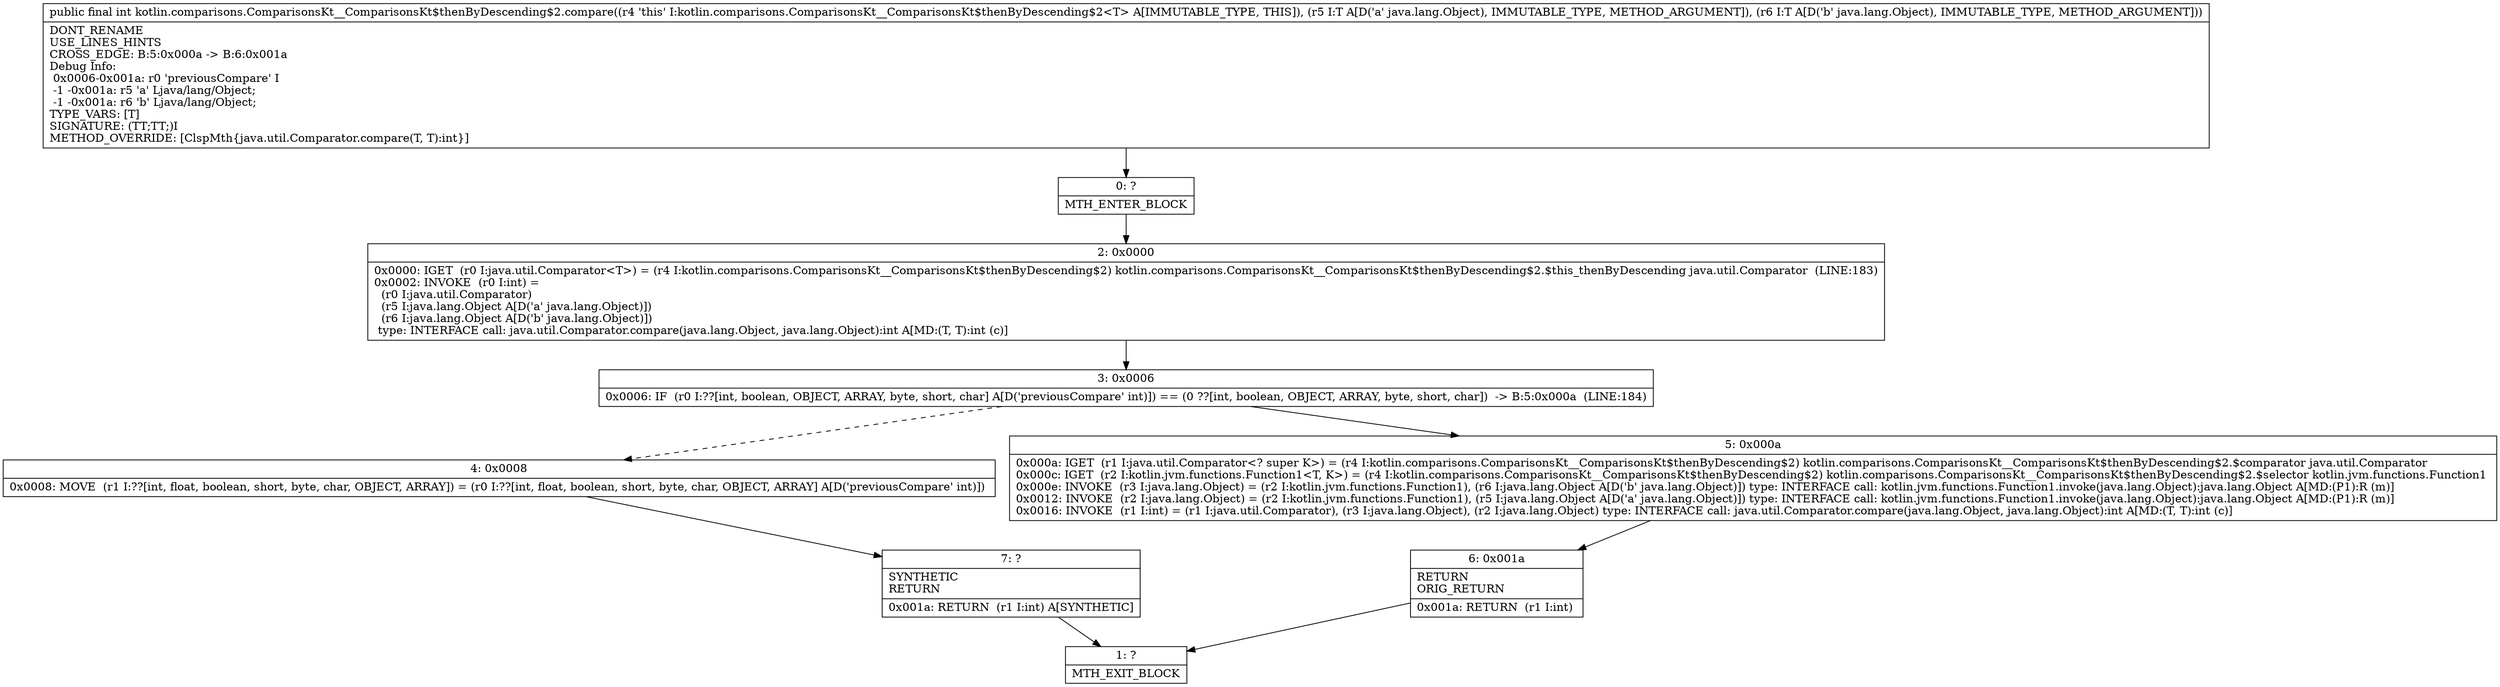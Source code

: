 digraph "CFG forkotlin.comparisons.ComparisonsKt__ComparisonsKt$thenByDescending$2.compare(Ljava\/lang\/Object;Ljava\/lang\/Object;)I" {
Node_0 [shape=record,label="{0\:\ ?|MTH_ENTER_BLOCK\l}"];
Node_2 [shape=record,label="{2\:\ 0x0000|0x0000: IGET  (r0 I:java.util.Comparator\<T\>) = (r4 I:kotlin.comparisons.ComparisonsKt__ComparisonsKt$thenByDescending$2) kotlin.comparisons.ComparisonsKt__ComparisonsKt$thenByDescending$2.$this_thenByDescending java.util.Comparator  (LINE:183)\l0x0002: INVOKE  (r0 I:int) = \l  (r0 I:java.util.Comparator)\l  (r5 I:java.lang.Object A[D('a' java.lang.Object)])\l  (r6 I:java.lang.Object A[D('b' java.lang.Object)])\l type: INTERFACE call: java.util.Comparator.compare(java.lang.Object, java.lang.Object):int A[MD:(T, T):int (c)]\l}"];
Node_3 [shape=record,label="{3\:\ 0x0006|0x0006: IF  (r0 I:??[int, boolean, OBJECT, ARRAY, byte, short, char] A[D('previousCompare' int)]) == (0 ??[int, boolean, OBJECT, ARRAY, byte, short, char])  \-\> B:5:0x000a  (LINE:184)\l}"];
Node_4 [shape=record,label="{4\:\ 0x0008|0x0008: MOVE  (r1 I:??[int, float, boolean, short, byte, char, OBJECT, ARRAY]) = (r0 I:??[int, float, boolean, short, byte, char, OBJECT, ARRAY] A[D('previousCompare' int)]) \l}"];
Node_7 [shape=record,label="{7\:\ ?|SYNTHETIC\lRETURN\l|0x001a: RETURN  (r1 I:int) A[SYNTHETIC]\l}"];
Node_1 [shape=record,label="{1\:\ ?|MTH_EXIT_BLOCK\l}"];
Node_5 [shape=record,label="{5\:\ 0x000a|0x000a: IGET  (r1 I:java.util.Comparator\<? super K\>) = (r4 I:kotlin.comparisons.ComparisonsKt__ComparisonsKt$thenByDescending$2) kotlin.comparisons.ComparisonsKt__ComparisonsKt$thenByDescending$2.$comparator java.util.Comparator \l0x000c: IGET  (r2 I:kotlin.jvm.functions.Function1\<T, K\>) = (r4 I:kotlin.comparisons.ComparisonsKt__ComparisonsKt$thenByDescending$2) kotlin.comparisons.ComparisonsKt__ComparisonsKt$thenByDescending$2.$selector kotlin.jvm.functions.Function1 \l0x000e: INVOKE  (r3 I:java.lang.Object) = (r2 I:kotlin.jvm.functions.Function1), (r6 I:java.lang.Object A[D('b' java.lang.Object)]) type: INTERFACE call: kotlin.jvm.functions.Function1.invoke(java.lang.Object):java.lang.Object A[MD:(P1):R (m)]\l0x0012: INVOKE  (r2 I:java.lang.Object) = (r2 I:kotlin.jvm.functions.Function1), (r5 I:java.lang.Object A[D('a' java.lang.Object)]) type: INTERFACE call: kotlin.jvm.functions.Function1.invoke(java.lang.Object):java.lang.Object A[MD:(P1):R (m)]\l0x0016: INVOKE  (r1 I:int) = (r1 I:java.util.Comparator), (r3 I:java.lang.Object), (r2 I:java.lang.Object) type: INTERFACE call: java.util.Comparator.compare(java.lang.Object, java.lang.Object):int A[MD:(T, T):int (c)]\l}"];
Node_6 [shape=record,label="{6\:\ 0x001a|RETURN\lORIG_RETURN\l|0x001a: RETURN  (r1 I:int) \l}"];
MethodNode[shape=record,label="{public final int kotlin.comparisons.ComparisonsKt__ComparisonsKt$thenByDescending$2.compare((r4 'this' I:kotlin.comparisons.ComparisonsKt__ComparisonsKt$thenByDescending$2\<T\> A[IMMUTABLE_TYPE, THIS]), (r5 I:T A[D('a' java.lang.Object), IMMUTABLE_TYPE, METHOD_ARGUMENT]), (r6 I:T A[D('b' java.lang.Object), IMMUTABLE_TYPE, METHOD_ARGUMENT]))  | DONT_RENAME\lUSE_LINES_HINTS\lCROSS_EDGE: B:5:0x000a \-\> B:6:0x001a\lDebug Info:\l  0x0006\-0x001a: r0 'previousCompare' I\l  \-1 \-0x001a: r5 'a' Ljava\/lang\/Object;\l  \-1 \-0x001a: r6 'b' Ljava\/lang\/Object;\lTYPE_VARS: [T]\lSIGNATURE: (TT;TT;)I\lMETHOD_OVERRIDE: [ClspMth\{java.util.Comparator.compare(T, T):int\}]\l}"];
MethodNode -> Node_0;Node_0 -> Node_2;
Node_2 -> Node_3;
Node_3 -> Node_4[style=dashed];
Node_3 -> Node_5;
Node_4 -> Node_7;
Node_7 -> Node_1;
Node_5 -> Node_6;
Node_6 -> Node_1;
}

